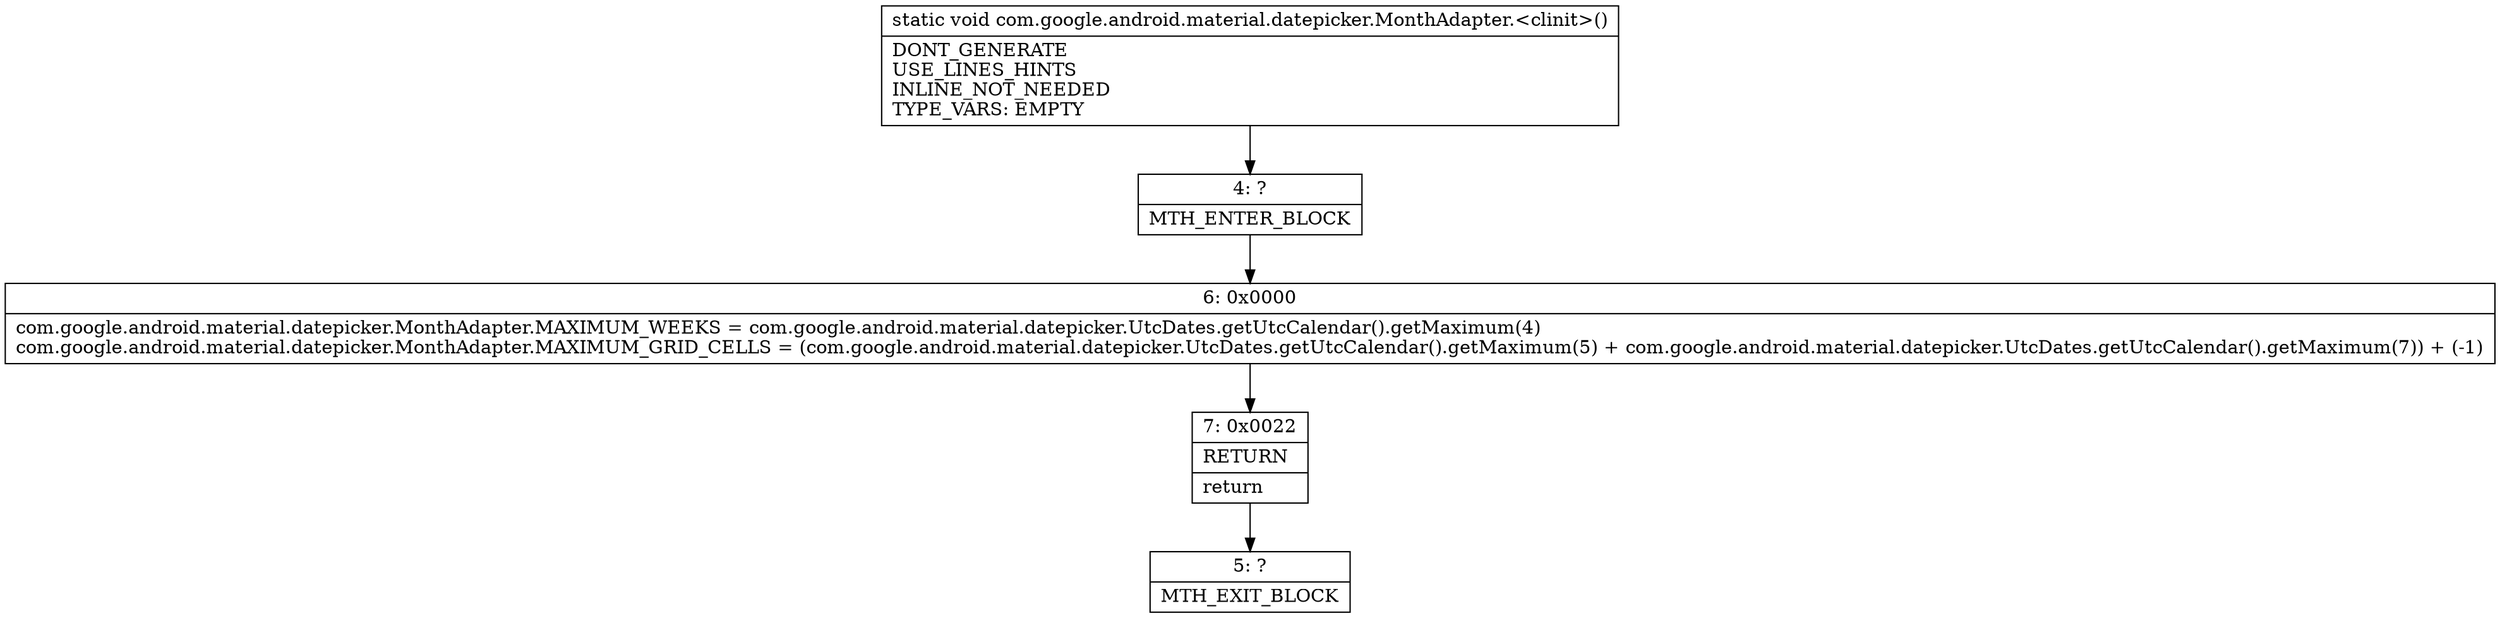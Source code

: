 digraph "CFG forcom.google.android.material.datepicker.MonthAdapter.\<clinit\>()V" {
Node_4 [shape=record,label="{4\:\ ?|MTH_ENTER_BLOCK\l}"];
Node_6 [shape=record,label="{6\:\ 0x0000|com.google.android.material.datepicker.MonthAdapter.MAXIMUM_WEEKS = com.google.android.material.datepicker.UtcDates.getUtcCalendar().getMaximum(4)\lcom.google.android.material.datepicker.MonthAdapter.MAXIMUM_GRID_CELLS = (com.google.android.material.datepicker.UtcDates.getUtcCalendar().getMaximum(5) + com.google.android.material.datepicker.UtcDates.getUtcCalendar().getMaximum(7)) + (\-1)\l}"];
Node_7 [shape=record,label="{7\:\ 0x0022|RETURN\l|return\l}"];
Node_5 [shape=record,label="{5\:\ ?|MTH_EXIT_BLOCK\l}"];
MethodNode[shape=record,label="{static void com.google.android.material.datepicker.MonthAdapter.\<clinit\>()  | DONT_GENERATE\lUSE_LINES_HINTS\lINLINE_NOT_NEEDED\lTYPE_VARS: EMPTY\l}"];
MethodNode -> Node_4;Node_4 -> Node_6;
Node_6 -> Node_7;
Node_7 -> Node_5;
}

